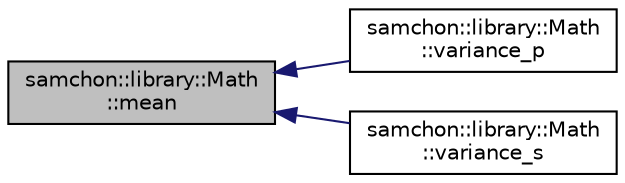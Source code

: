 digraph "samchon::library::Math::mean"
{
  edge [fontname="Helvetica",fontsize="10",labelfontname="Helvetica",labelfontsize="10"];
  node [fontname="Helvetica",fontsize="10",shape=record];
  rankdir="LR";
  Node1 [label="samchon::library::Math\l::mean",height=0.2,width=0.4,color="black", fillcolor="grey75", style="filled", fontcolor="black"];
  Node1 -> Node2 [dir="back",color="midnightblue",fontsize="10",style="solid",fontname="Helvetica"];
  Node2 [label="samchon::library::Math\l::variance_p",height=0.2,width=0.4,color="black", fillcolor="white", style="filled",URL="$de/d8f/classsamchon_1_1library_1_1Math.html#a618752b265abfc9df8150db3d7c66b34",tooltip="Calculate standard deviation for all population. "];
  Node1 -> Node3 [dir="back",color="midnightblue",fontsize="10",style="solid",fontname="Helvetica"];
  Node3 [label="samchon::library::Math\l::variance_s",height=0.2,width=0.4,color="black", fillcolor="white", style="filled",URL="$de/d8f/classsamchon_1_1library_1_1Math.html#a64fcfaf3f77e1d2cbc0c4a3fd5e1c60f",tooltip="Calculate variance for sample. "];
}
